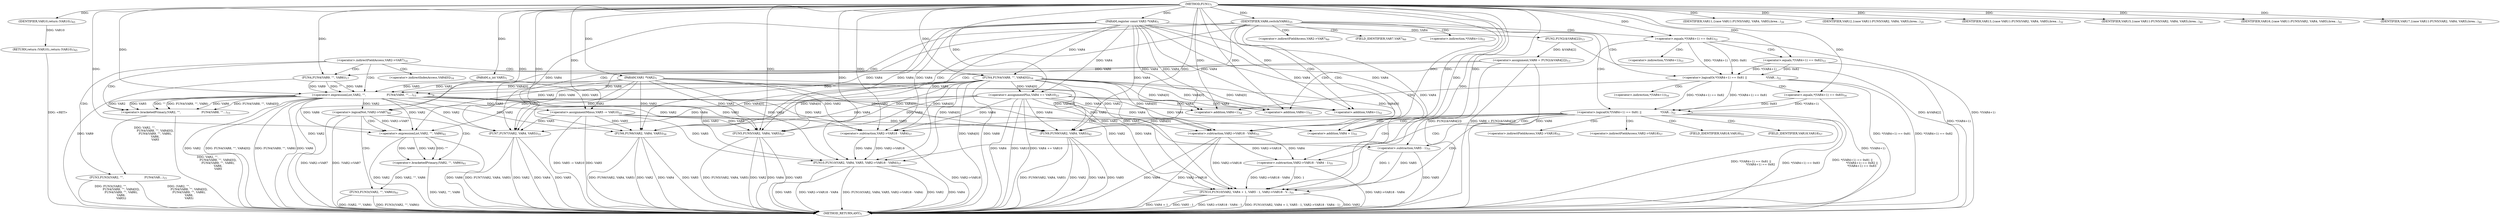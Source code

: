 digraph "FUN1" {  
"8" [label = <(METHOD,FUN1)<SUB>1</SUB>> ]
"149" [label = <(METHOD_RETURN,ANY)<SUB>1</SUB>> ]
"9" [label = <(PARAM,VAR1 *VAR2)<SUB>1</SUB>> ]
"10" [label = <(PARAM,register const VAR3 *VAR4)<SUB>1</SUB>> ]
"11" [label = <(PARAM,u_int VAR5)<SUB>1</SUB>> ]
"14" [label = <(&lt;operator&gt;.assignment,VAR6 = FUN2(&amp;VAR4[2]))<SUB>13</SUB>> ]
"43" [label = <(&lt;operator&gt;.assignmentMinus,VAR5 -= VAR10)<SUB>22</SUB>> ]
"46" [label = <(&lt;operator&gt;.assignmentPlus,VAR4 += VAR10)<SUB>23</SUB>> ]
"147" [label = <(RETURN,return (VAR10);,return (VAR10);)<SUB>65</SUB>> ]
"50" [label = <(IDENTIFIER,VAR6,switch(VAR6))<SUB>25</SUB>> ]
"148" [label = <(IDENTIFIER,VAR10,return (VAR10);)<SUB>65</SUB>> ]
"16" [label = <(FUN2,FUN2(&amp;VAR4[2]))<SUB>13</SUB>> ]
"26" [label = <(FUN3,FUN3((VAR2, &quot;&quot;,
                       FUN4(VAR...)<SUB>15</SUB>> ]
"53" [label = <(IDENTIFIER,VAR11,{
	case VAR11:
		FUN5(VAR2, VAR4, VAR5);
		brea...)<SUB>26</SUB>> ]
"54" [label = <(FUN5,FUN5(VAR2, VAR4, VAR5))<SUB>27</SUB>> ]
"60" [label = <(IDENTIFIER,VAR12,{
	case VAR11:
		FUN5(VAR2, VAR4, VAR5);
		brea...)<SUB>29</SUB>> ]
"61" [label = <(FUN6,FUN6(VAR2, VAR4, VAR5))<SUB>30</SUB>> ]
"67" [label = <(IDENTIFIER,VAR13,{
	case VAR11:
		FUN5(VAR2, VAR4, VAR5);
		brea...)<SUB>32</SUB>> ]
"68" [label = <(FUN7,FUN7(VAR2, VAR4, VAR5))<SUB>33</SUB>> ]
"74" [label = <(IDENTIFIER,VAR15,{
	case VAR11:
		FUN5(VAR2, VAR4, VAR5);
		brea...)<SUB>40</SUB>> ]
"76" [label = <(IDENTIFIER,VAR16,{
	case VAR11:
		FUN5(VAR2, VAR4, VAR5);
		brea...)<SUB>41</SUB>> ]
"77" [label = <(FUN9,FUN9(VAR2, VAR4, VAR5))<SUB>42</SUB>> ]
"83" [label = <(IDENTIFIER,VAR17,{
	case VAR11:
		FUN5(VAR2, VAR4, VAR5);
		brea...)<SUB>44</SUB>> ]
"85" [label = <(&lt;operator&gt;.logicalOr,*(VAR4+1) == 0x81 ||
                     *(VAR...)<SUB>52</SUB>> ]
"135" [label = <(&lt;operator&gt;.logicalNot,!VAR2-&gt;VAR7)<SUB>60</SUB>> ]
"27" [label = <(&lt;operator&gt;.bracketedPrimary,(VAR2, &quot;&quot;,
                       FUN4(VAR8, &quot;&quot;...)<SUB>15</SUB>> ]
"106" [label = <(FUN10,FUN10(VAR2, VAR4 + 1, VAR5 - 1, VAR2-&gt;VAR18 - V...)<SUB>55</SUB>> ]
"140" [label = <(FUN3,FUN3((VAR2, &quot;&quot;, VAR6)))<SUB>61</SUB>> ]
"28" [label = <(&lt;operator&gt;.expressionList,VAR2, &quot;&quot;,
                       FUN4(VAR8, &quot;&quot;,...)<SUB>15</SUB>> ]
"86" [label = <(&lt;operator&gt;.logicalOr,*(VAR4+1) == 0x81 ||
                     *(VAR...)<SUB>52</SUB>> ]
"99" [label = <(&lt;operator&gt;.equals,*(VAR4+1) == 0x83)<SUB>54</SUB>> ]
"123" [label = <(FUN10,FUN10(VAR2, VAR4, VAR5, VAR2-&gt;VAR18 - VAR4))<SUB>57</SUB>> ]
"31" [label = <(FUN4,FUN4(VAR8, &quot;&quot;, VAR4[0]))<SUB>16</SUB>> ]
"37" [label = <(FUN4,FUN4(VAR9, &quot;&quot;, VAR6))<SUB>17</SUB>> ]
"87" [label = <(&lt;operator&gt;.equals,*(VAR4+1) == 0x81)<SUB>52</SUB>> ]
"93" [label = <(&lt;operator&gt;.equals,*(VAR4+1) == 0x82)<SUB>53</SUB>> ]
"108" [label = <(&lt;operator&gt;.addition,VAR4 + 1)<SUB>55</SUB>> ]
"111" [label = <(&lt;operator&gt;.subtraction,VAR5 - 1)<SUB>55</SUB>> ]
"114" [label = <(&lt;operator&gt;.subtraction,VAR2-&gt;VAR18 - VAR4 - 1)<SUB>55</SUB>> ]
"141" [label = <(&lt;operator&gt;.bracketedPrimary,(VAR2, &quot;&quot;, VAR6))<SUB>61</SUB>> ]
"101" [label = <(&lt;operator&gt;.addition,VAR4+1)<SUB>54</SUB>> ]
"115" [label = <(&lt;operator&gt;.subtraction,VAR2-&gt;VAR18 - VAR4)<SUB>55</SUB>> ]
"127" [label = <(&lt;operator&gt;.subtraction,VAR2-&gt;VAR18 - VAR4)<SUB>57</SUB>> ]
"142" [label = <(&lt;operator&gt;.expressionList,VAR2, &quot;&quot;, VAR6)<SUB>61</SUB>> ]
"89" [label = <(&lt;operator&gt;.addition,VAR4+1)<SUB>52</SUB>> ]
"95" [label = <(&lt;operator&gt;.addition,VAR4+1)<SUB>53</SUB>> ]
"22" [label = <(&lt;operator&gt;.indirectFieldAccess,VAR2-&gt;VAR7)<SUB>14</SUB>> ]
"136" [label = <(&lt;operator&gt;.indirectFieldAccess,VAR2-&gt;VAR7)<SUB>60</SUB>> ]
"100" [label = <(&lt;operator&gt;.indirection,*(VAR4+1))<SUB>54</SUB>> ]
"138" [label = <(FIELD_IDENTIFIER,VAR7,VAR7)<SUB>60</SUB>> ]
"34" [label = <(&lt;operator&gt;.indirectIndexAccess,VAR4[0])<SUB>16</SUB>> ]
"88" [label = <(&lt;operator&gt;.indirection,*(VAR4+1))<SUB>52</SUB>> ]
"94" [label = <(&lt;operator&gt;.indirection,*(VAR4+1))<SUB>53</SUB>> ]
"116" [label = <(&lt;operator&gt;.indirectFieldAccess,VAR2-&gt;VAR18)<SUB>55</SUB>> ]
"128" [label = <(&lt;operator&gt;.indirectFieldAccess,VAR2-&gt;VAR18)<SUB>57</SUB>> ]
"118" [label = <(FIELD_IDENTIFIER,VAR18,VAR18)<SUB>55</SUB>> ]
"130" [label = <(FIELD_IDENTIFIER,VAR18,VAR18)<SUB>57</SUB>> ]
  "147" -> "149"  [ label = "DDG: &lt;RET&gt;"] 
  "9" -> "149"  [ label = "DDG: VAR2"] 
  "14" -> "149"  [ label = "DDG: VAR6"] 
  "16" -> "149"  [ label = "DDG: &amp;VAR4[2]"] 
  "14" -> "149"  [ label = "DDG: FUN2(&amp;VAR4[2])"] 
  "14" -> "149"  [ label = "DDG: VAR6 = FUN2(&amp;VAR4[2])"] 
  "28" -> "149"  [ label = "DDG: VAR2"] 
  "31" -> "149"  [ label = "DDG: VAR4[0]"] 
  "28" -> "149"  [ label = "DDG: FUN4(VAR8, &quot;&quot;, VAR4[0])"] 
  "28" -> "149"  [ label = "DDG: FUN4(VAR9, &quot;&quot;, VAR6)"] 
  "28" -> "149"  [ label = "DDG: VAR6"] 
  "27" -> "149"  [ label = "DDG: VAR2, &quot;&quot;,
                       FUN4(VAR8, &quot;&quot;, VAR4[0]),
                       FUN4(VAR9, &quot;&quot;, VAR6),
                       VAR6,
                       VAR5"] 
  "26" -> "149"  [ label = "DDG: (VAR2, &quot;&quot;,
                       FUN4(VAR8, &quot;&quot;, VAR4[0]),
                       FUN4(VAR9, &quot;&quot;, VAR6),
                       VAR6,
                       VAR5)"] 
  "26" -> "149"  [ label = "DDG: FUN3((VAR2, &quot;&quot;,
                       FUN4(VAR8, &quot;&quot;, VAR4[0]),
                       FUN4(VAR9, &quot;&quot;, VAR6),
                       VAR6,
                       VAR5))"] 
  "43" -> "149"  [ label = "DDG: VAR5"] 
  "43" -> "149"  [ label = "DDG: VAR5 -= VAR10"] 
  "46" -> "149"  [ label = "DDG: VAR4"] 
  "46" -> "149"  [ label = "DDG: VAR10"] 
  "46" -> "149"  [ label = "DDG: VAR4 += VAR10"] 
  "135" -> "149"  [ label = "DDG: VAR2-&gt;VAR7"] 
  "135" -> "149"  [ label = "DDG: !VAR2-&gt;VAR7"] 
  "142" -> "149"  [ label = "DDG: VAR2"] 
  "142" -> "149"  [ label = "DDG: VAR6"] 
  "141" -> "149"  [ label = "DDG: VAR2, &quot;&quot;, VAR6"] 
  "140" -> "149"  [ label = "DDG: (VAR2, &quot;&quot;, VAR6)"] 
  "140" -> "149"  [ label = "DDG: FUN3((VAR2, &quot;&quot;, VAR6))"] 
  "87" -> "149"  [ label = "DDG: *(VAR4+1)"] 
  "86" -> "149"  [ label = "DDG: *(VAR4+1) == 0x81"] 
  "93" -> "149"  [ label = "DDG: *(VAR4+1)"] 
  "86" -> "149"  [ label = "DDG: *(VAR4+1) == 0x82"] 
  "85" -> "149"  [ label = "DDG: *(VAR4+1) == 0x81 ||
                     *(VAR4+1) == 0x82"] 
  "99" -> "149"  [ label = "DDG: *(VAR4+1)"] 
  "85" -> "149"  [ label = "DDG: *(VAR4+1) == 0x83"] 
  "85" -> "149"  [ label = "DDG: *(VAR4+1) == 0x81 ||
                     *(VAR4+1) == 0x82 ||
                     *(VAR4+1) == 0x83"] 
  "123" -> "149"  [ label = "DDG: VAR2"] 
  "123" -> "149"  [ label = "DDG: VAR4"] 
  "123" -> "149"  [ label = "DDG: VAR5"] 
  "127" -> "149"  [ label = "DDG: VAR2-&gt;VAR18"] 
  "123" -> "149"  [ label = "DDG: VAR2-&gt;VAR18 - VAR4"] 
  "123" -> "149"  [ label = "DDG: FUN10(VAR2, VAR4, VAR5, VAR2-&gt;VAR18 - VAR4)"] 
  "106" -> "149"  [ label = "DDG: VAR2"] 
  "106" -> "149"  [ label = "DDG: VAR4 + 1"] 
  "111" -> "149"  [ label = "DDG: VAR5"] 
  "106" -> "149"  [ label = "DDG: VAR5 - 1"] 
  "115" -> "149"  [ label = "DDG: VAR2-&gt;VAR18"] 
  "115" -> "149"  [ label = "DDG: VAR4"] 
  "114" -> "149"  [ label = "DDG: VAR2-&gt;VAR18 - VAR4"] 
  "106" -> "149"  [ label = "DDG: VAR2-&gt;VAR18 - VAR4 - 1"] 
  "106" -> "149"  [ label = "DDG: FUN10(VAR2, VAR4 + 1, VAR5 - 1, VAR2-&gt;VAR18 - VAR4 - 1)"] 
  "77" -> "149"  [ label = "DDG: VAR2"] 
  "77" -> "149"  [ label = "DDG: VAR4"] 
  "77" -> "149"  [ label = "DDG: VAR5"] 
  "77" -> "149"  [ label = "DDG: FUN9(VAR2, VAR4, VAR5)"] 
  "68" -> "149"  [ label = "DDG: VAR2"] 
  "68" -> "149"  [ label = "DDG: VAR4"] 
  "68" -> "149"  [ label = "DDG: VAR5"] 
  "68" -> "149"  [ label = "DDG: FUN7(VAR2, VAR4, VAR5)"] 
  "61" -> "149"  [ label = "DDG: VAR2"] 
  "61" -> "149"  [ label = "DDG: VAR4"] 
  "61" -> "149"  [ label = "DDG: VAR5"] 
  "61" -> "149"  [ label = "DDG: FUN6(VAR2, VAR4, VAR5)"] 
  "54" -> "149"  [ label = "DDG: VAR2"] 
  "54" -> "149"  [ label = "DDG: VAR4"] 
  "54" -> "149"  [ label = "DDG: VAR5"] 
  "54" -> "149"  [ label = "DDG: FUN5(VAR2, VAR4, VAR5)"] 
  "37" -> "149"  [ label = "DDG: VAR9"] 
  "31" -> "149"  [ label = "DDG: VAR8"] 
  "8" -> "9"  [ label = "DDG: "] 
  "8" -> "10"  [ label = "DDG: "] 
  "8" -> "11"  [ label = "DDG: "] 
  "16" -> "14"  [ label = "DDG: &amp;VAR4[2]"] 
  "8" -> "43"  [ label = "DDG: "] 
  "8" -> "46"  [ label = "DDG: "] 
  "148" -> "147"  [ label = "DDG: VAR10"] 
  "11" -> "43"  [ label = "DDG: VAR5"] 
  "28" -> "43"  [ label = "DDG: VAR5"] 
  "10" -> "46"  [ label = "DDG: VAR4"] 
  "31" -> "46"  [ label = "DDG: VAR4[0]"] 
  "8" -> "50"  [ label = "DDG: "] 
  "8" -> "148"  [ label = "DDG: "] 
  "10" -> "16"  [ label = "DDG: VAR4"] 
  "8" -> "53"  [ label = "DDG: "] 
  "8" -> "60"  [ label = "DDG: "] 
  "8" -> "67"  [ label = "DDG: "] 
  "8" -> "74"  [ label = "DDG: "] 
  "8" -> "76"  [ label = "DDG: "] 
  "8" -> "83"  [ label = "DDG: "] 
  "27" -> "26"  [ label = "DDG: VAR2, &quot;&quot;,
                       FUN4(VAR8, &quot;&quot;, VAR4[0]),
                       FUN4(VAR9, &quot;&quot;, VAR6),
                       VAR6,
                       VAR5"] 
  "9" -> "54"  [ label = "DDG: VAR2"] 
  "28" -> "54"  [ label = "DDG: VAR2"] 
  "8" -> "54"  [ label = "DDG: "] 
  "31" -> "54"  [ label = "DDG: VAR4[0]"] 
  "46" -> "54"  [ label = "DDG: VAR4"] 
  "10" -> "54"  [ label = "DDG: VAR4"] 
  "43" -> "54"  [ label = "DDG: VAR5"] 
  "9" -> "61"  [ label = "DDG: VAR2"] 
  "28" -> "61"  [ label = "DDG: VAR2"] 
  "8" -> "61"  [ label = "DDG: "] 
  "31" -> "61"  [ label = "DDG: VAR4[0]"] 
  "46" -> "61"  [ label = "DDG: VAR4"] 
  "10" -> "61"  [ label = "DDG: VAR4"] 
  "43" -> "61"  [ label = "DDG: VAR5"] 
  "9" -> "68"  [ label = "DDG: VAR2"] 
  "28" -> "68"  [ label = "DDG: VAR2"] 
  "8" -> "68"  [ label = "DDG: "] 
  "31" -> "68"  [ label = "DDG: VAR4[0]"] 
  "46" -> "68"  [ label = "DDG: VAR4"] 
  "10" -> "68"  [ label = "DDG: VAR4"] 
  "43" -> "68"  [ label = "DDG: VAR5"] 
  "9" -> "77"  [ label = "DDG: VAR2"] 
  "28" -> "77"  [ label = "DDG: VAR2"] 
  "8" -> "77"  [ label = "DDG: "] 
  "31" -> "77"  [ label = "DDG: VAR4[0]"] 
  "46" -> "77"  [ label = "DDG: VAR4"] 
  "10" -> "77"  [ label = "DDG: VAR4"] 
  "43" -> "77"  [ label = "DDG: VAR5"] 
  "28" -> "27"  [ label = "DDG: FUN4(VAR9, &quot;&quot;, VAR6)"] 
  "28" -> "27"  [ label = "DDG: VAR6"] 
  "28" -> "27"  [ label = "DDG: FUN4(VAR8, &quot;&quot;, VAR4[0])"] 
  "28" -> "27"  [ label = "DDG: VAR2"] 
  "28" -> "27"  [ label = "DDG: VAR5"] 
  "28" -> "27"  [ label = "DDG: &quot;&quot;"] 
  "86" -> "85"  [ label = "DDG: *(VAR4+1) == 0x81"] 
  "86" -> "85"  [ label = "DDG: *(VAR4+1) == 0x82"] 
  "99" -> "85"  [ label = "DDG: *(VAR4+1)"] 
  "99" -> "85"  [ label = "DDG: 0x83"] 
  "9" -> "135"  [ label = "DDG: VAR2"] 
  "28" -> "135"  [ label = "DDG: VAR2"] 
  "9" -> "28"  [ label = "DDG: VAR2"] 
  "8" -> "28"  [ label = "DDG: "] 
  "31" -> "28"  [ label = "DDG: VAR8"] 
  "31" -> "28"  [ label = "DDG: &quot;&quot;"] 
  "31" -> "28"  [ label = "DDG: VAR4[0]"] 
  "37" -> "28"  [ label = "DDG: VAR9"] 
  "37" -> "28"  [ label = "DDG: &quot;&quot;"] 
  "37" -> "28"  [ label = "DDG: VAR6"] 
  "11" -> "28"  [ label = "DDG: VAR5"] 
  "87" -> "86"  [ label = "DDG: *(VAR4+1)"] 
  "87" -> "86"  [ label = "DDG: 0x81"] 
  "93" -> "86"  [ label = "DDG: *(VAR4+1)"] 
  "93" -> "86"  [ label = "DDG: 0x82"] 
  "8" -> "99"  [ label = "DDG: "] 
  "9" -> "106"  [ label = "DDG: VAR2"] 
  "28" -> "106"  [ label = "DDG: VAR2"] 
  "115" -> "106"  [ label = "DDG: VAR2-&gt;VAR18"] 
  "8" -> "106"  [ label = "DDG: "] 
  "31" -> "106"  [ label = "DDG: VAR4[0]"] 
  "10" -> "106"  [ label = "DDG: VAR4"] 
  "46" -> "106"  [ label = "DDG: VAR4"] 
  "111" -> "106"  [ label = "DDG: VAR5"] 
  "111" -> "106"  [ label = "DDG: 1"] 
  "114" -> "106"  [ label = "DDG: VAR2-&gt;VAR18 - VAR4"] 
  "114" -> "106"  [ label = "DDG: 1"] 
  "141" -> "140"  [ label = "DDG: VAR2, &quot;&quot;, VAR6"] 
  "8" -> "31"  [ label = "DDG: "] 
  "10" -> "31"  [ label = "DDG: VAR4"] 
  "8" -> "37"  [ label = "DDG: "] 
  "14" -> "37"  [ label = "DDG: VAR6"] 
  "8" -> "87"  [ label = "DDG: "] 
  "8" -> "93"  [ label = "DDG: "] 
  "31" -> "108"  [ label = "DDG: VAR4[0]"] 
  "8" -> "108"  [ label = "DDG: "] 
  "10" -> "108"  [ label = "DDG: VAR4"] 
  "46" -> "108"  [ label = "DDG: VAR4"] 
  "43" -> "111"  [ label = "DDG: VAR5"] 
  "8" -> "111"  [ label = "DDG: "] 
  "115" -> "114"  [ label = "DDG: VAR2-&gt;VAR18"] 
  "115" -> "114"  [ label = "DDG: VAR4"] 
  "8" -> "114"  [ label = "DDG: "] 
  "9" -> "123"  [ label = "DDG: VAR2"] 
  "28" -> "123"  [ label = "DDG: VAR2"] 
  "127" -> "123"  [ label = "DDG: VAR2-&gt;VAR18"] 
  "8" -> "123"  [ label = "DDG: "] 
  "31" -> "123"  [ label = "DDG: VAR4[0]"] 
  "127" -> "123"  [ label = "DDG: VAR4"] 
  "10" -> "123"  [ label = "DDG: VAR4"] 
  "43" -> "123"  [ label = "DDG: VAR5"] 
  "142" -> "141"  [ label = "DDG: VAR2"] 
  "142" -> "141"  [ label = "DDG: &quot;&quot;"] 
  "142" -> "141"  [ label = "DDG: VAR6"] 
  "31" -> "101"  [ label = "DDG: VAR4[0]"] 
  "8" -> "101"  [ label = "DDG: "] 
  "10" -> "101"  [ label = "DDG: VAR4"] 
  "46" -> "101"  [ label = "DDG: VAR4"] 
  "9" -> "115"  [ label = "DDG: VAR2"] 
  "28" -> "115"  [ label = "DDG: VAR2"] 
  "31" -> "115"  [ label = "DDG: VAR4[0]"] 
  "8" -> "115"  [ label = "DDG: "] 
  "10" -> "115"  [ label = "DDG: VAR4"] 
  "46" -> "115"  [ label = "DDG: VAR4"] 
  "9" -> "127"  [ label = "DDG: VAR2"] 
  "28" -> "127"  [ label = "DDG: VAR2"] 
  "31" -> "127"  [ label = "DDG: VAR4[0]"] 
  "8" -> "127"  [ label = "DDG: "] 
  "10" -> "127"  [ label = "DDG: VAR4"] 
  "46" -> "127"  [ label = "DDG: VAR4"] 
  "9" -> "142"  [ label = "DDG: VAR2"] 
  "28" -> "142"  [ label = "DDG: VAR2"] 
  "135" -> "142"  [ label = "DDG: VAR2-&gt;VAR7"] 
  "8" -> "142"  [ label = "DDG: "] 
  "14" -> "142"  [ label = "DDG: VAR6"] 
  "28" -> "142"  [ label = "DDG: VAR6"] 
  "31" -> "89"  [ label = "DDG: VAR4[0]"] 
  "46" -> "89"  [ label = "DDG: VAR4"] 
  "8" -> "89"  [ label = "DDG: "] 
  "10" -> "89"  [ label = "DDG: VAR4"] 
  "31" -> "95"  [ label = "DDG: VAR4[0]"] 
  "8" -> "95"  [ label = "DDG: "] 
  "10" -> "95"  [ label = "DDG: VAR4"] 
  "46" -> "95"  [ label = "DDG: VAR4"] 
  "22" -> "34"  [ label = "CDG: "] 
  "22" -> "26"  [ label = "CDG: "] 
  "22" -> "37"  [ label = "CDG: "] 
  "22" -> "27"  [ label = "CDG: "] 
  "22" -> "28"  [ label = "CDG: "] 
  "22" -> "31"  [ label = "CDG: "] 
  "50" -> "68"  [ label = "CDG: "] 
  "50" -> "77"  [ label = "CDG: "] 
  "50" -> "136"  [ label = "CDG: "] 
  "50" -> "85"  [ label = "CDG: "] 
  "50" -> "87"  [ label = "CDG: "] 
  "50" -> "138"  [ label = "CDG: "] 
  "50" -> "54"  [ label = "CDG: "] 
  "50" -> "61"  [ label = "CDG: "] 
  "50" -> "88"  [ label = "CDG: "] 
  "50" -> "86"  [ label = "CDG: "] 
  "50" -> "89"  [ label = "CDG: "] 
  "50" -> "135"  [ label = "CDG: "] 
  "85" -> "115"  [ label = "CDG: "] 
  "85" -> "128"  [ label = "CDG: "] 
  "85" -> "114"  [ label = "CDG: "] 
  "85" -> "130"  [ label = "CDG: "] 
  "85" -> "118"  [ label = "CDG: "] 
  "85" -> "127"  [ label = "CDG: "] 
  "85" -> "108"  [ label = "CDG: "] 
  "85" -> "111"  [ label = "CDG: "] 
  "85" -> "116"  [ label = "CDG: "] 
  "85" -> "123"  [ label = "CDG: "] 
  "85" -> "106"  [ label = "CDG: "] 
  "135" -> "141"  [ label = "CDG: "] 
  "135" -> "142"  [ label = "CDG: "] 
  "135" -> "140"  [ label = "CDG: "] 
  "86" -> "101"  [ label = "CDG: "] 
  "86" -> "100"  [ label = "CDG: "] 
  "86" -> "99"  [ label = "CDG: "] 
  "87" -> "94"  [ label = "CDG: "] 
  "87" -> "95"  [ label = "CDG: "] 
  "87" -> "93"  [ label = "CDG: "] 
}
